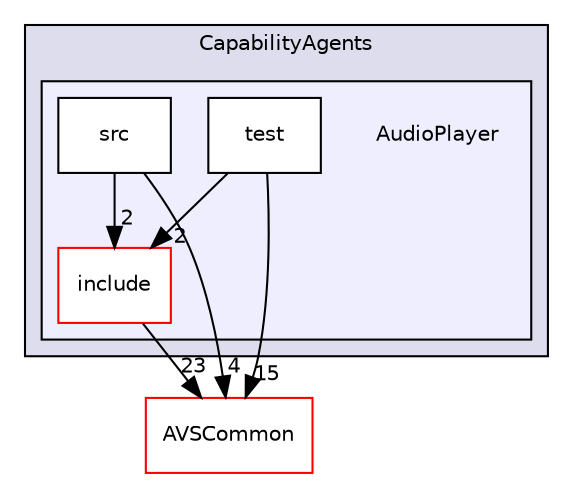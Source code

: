 digraph "/workplace/avs-device-sdk/CapabilityAgents/AudioPlayer" {
  compound=true
  node [ fontsize="10", fontname="Helvetica"];
  edge [ labelfontsize="10", labelfontname="Helvetica"];
  subgraph clusterdir_7cf910bd1d7603f12ef47ff650cec893 {
    graph [ bgcolor="#ddddee", pencolor="black", label="CapabilityAgents" fontname="Helvetica", fontsize="10", URL="dir_7cf910bd1d7603f12ef47ff650cec893.html"]
  subgraph clusterdir_9dde9d78e15cabfb8e2b222ee9474f52 {
    graph [ bgcolor="#eeeeff", pencolor="black", label="" URL="dir_9dde9d78e15cabfb8e2b222ee9474f52.html"];
    dir_9dde9d78e15cabfb8e2b222ee9474f52 [shape=plaintext label="AudioPlayer"];
    dir_0b9723c2c8bc9e838121a6fbc73cf49e [shape=box label="include" color="red" fillcolor="white" style="filled" URL="dir_0b9723c2c8bc9e838121a6fbc73cf49e.html"];
    dir_1ba0001985c9431d239bd98545ae888e [shape=box label="src" color="black" fillcolor="white" style="filled" URL="dir_1ba0001985c9431d239bd98545ae888e.html"];
    dir_af129863ad56f16d5df71d032b900cc7 [shape=box label="test" color="black" fillcolor="white" style="filled" URL="dir_af129863ad56f16d5df71d032b900cc7.html"];
  }
  }
  dir_13e65effb2bde530b17b3d5eefcd0266 [shape=box label="AVSCommon" fillcolor="white" style="filled" color="red" URL="dir_13e65effb2bde530b17b3d5eefcd0266.html"];
  dir_af129863ad56f16d5df71d032b900cc7->dir_13e65effb2bde530b17b3d5eefcd0266 [headlabel="15", labeldistance=1.5 headhref="dir_000147_000015.html"];
  dir_af129863ad56f16d5df71d032b900cc7->dir_0b9723c2c8bc9e838121a6fbc73cf49e [headlabel="2", labeldistance=1.5 headhref="dir_000147_000144.html"];
  dir_1ba0001985c9431d239bd98545ae888e->dir_13e65effb2bde530b17b3d5eefcd0266 [headlabel="4", labeldistance=1.5 headhref="dir_000146_000015.html"];
  dir_1ba0001985c9431d239bd98545ae888e->dir_0b9723c2c8bc9e838121a6fbc73cf49e [headlabel="2", labeldistance=1.5 headhref="dir_000146_000144.html"];
  dir_0b9723c2c8bc9e838121a6fbc73cf49e->dir_13e65effb2bde530b17b3d5eefcd0266 [headlabel="23", labeldistance=1.5 headhref="dir_000144_000015.html"];
}
